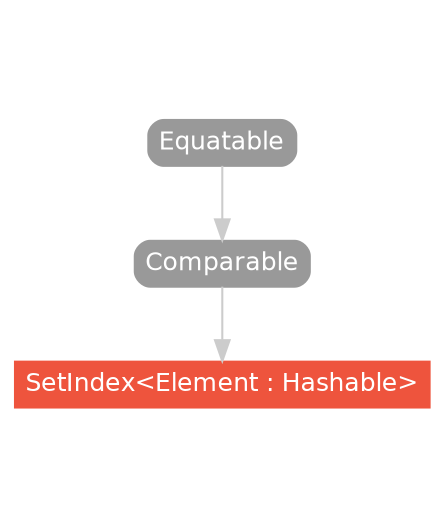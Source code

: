 strict digraph "SetIndex<Element : Hashable> - Type Hierarchy - SwiftDoc.org" {
    pad="0.1,0.8"
    node [shape=box, style="filled,rounded", color="#999999", fillcolor="#999999", fontcolor=white, fontname=Helvetica, fontnames="Helvetica,sansserif", fontsize=12, margin="0.07,0.05", height="0.3"]
    edge [color="#cccccc"]
    "Comparable" [URL="/protocol/Comparable/hierarchy/"]
    "Equatable" [URL="/protocol/Equatable/hierarchy/"]
    "SetIndex<Element : Hashable>" [URL="/type/SetIndex/", style="filled", fillcolor="#ee543d", color="#ee543d"]    "Comparable" -> "SetIndex<Element : Hashable>"
    "Equatable" -> "Comparable"
    subgraph Types {
        rank = max; "SetIndex<Element : Hashable>";
    }
}